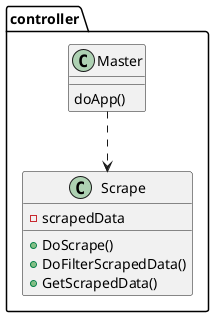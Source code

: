 @startuml

class controller.Master{
doApp()
}
controller.Master ..> controller.Scrape


class controller.Scrape{
    -scrapedData
    +DoScrape()
    +DoFilterScrapedData()
    +GetScrapedData()
}

@enduml